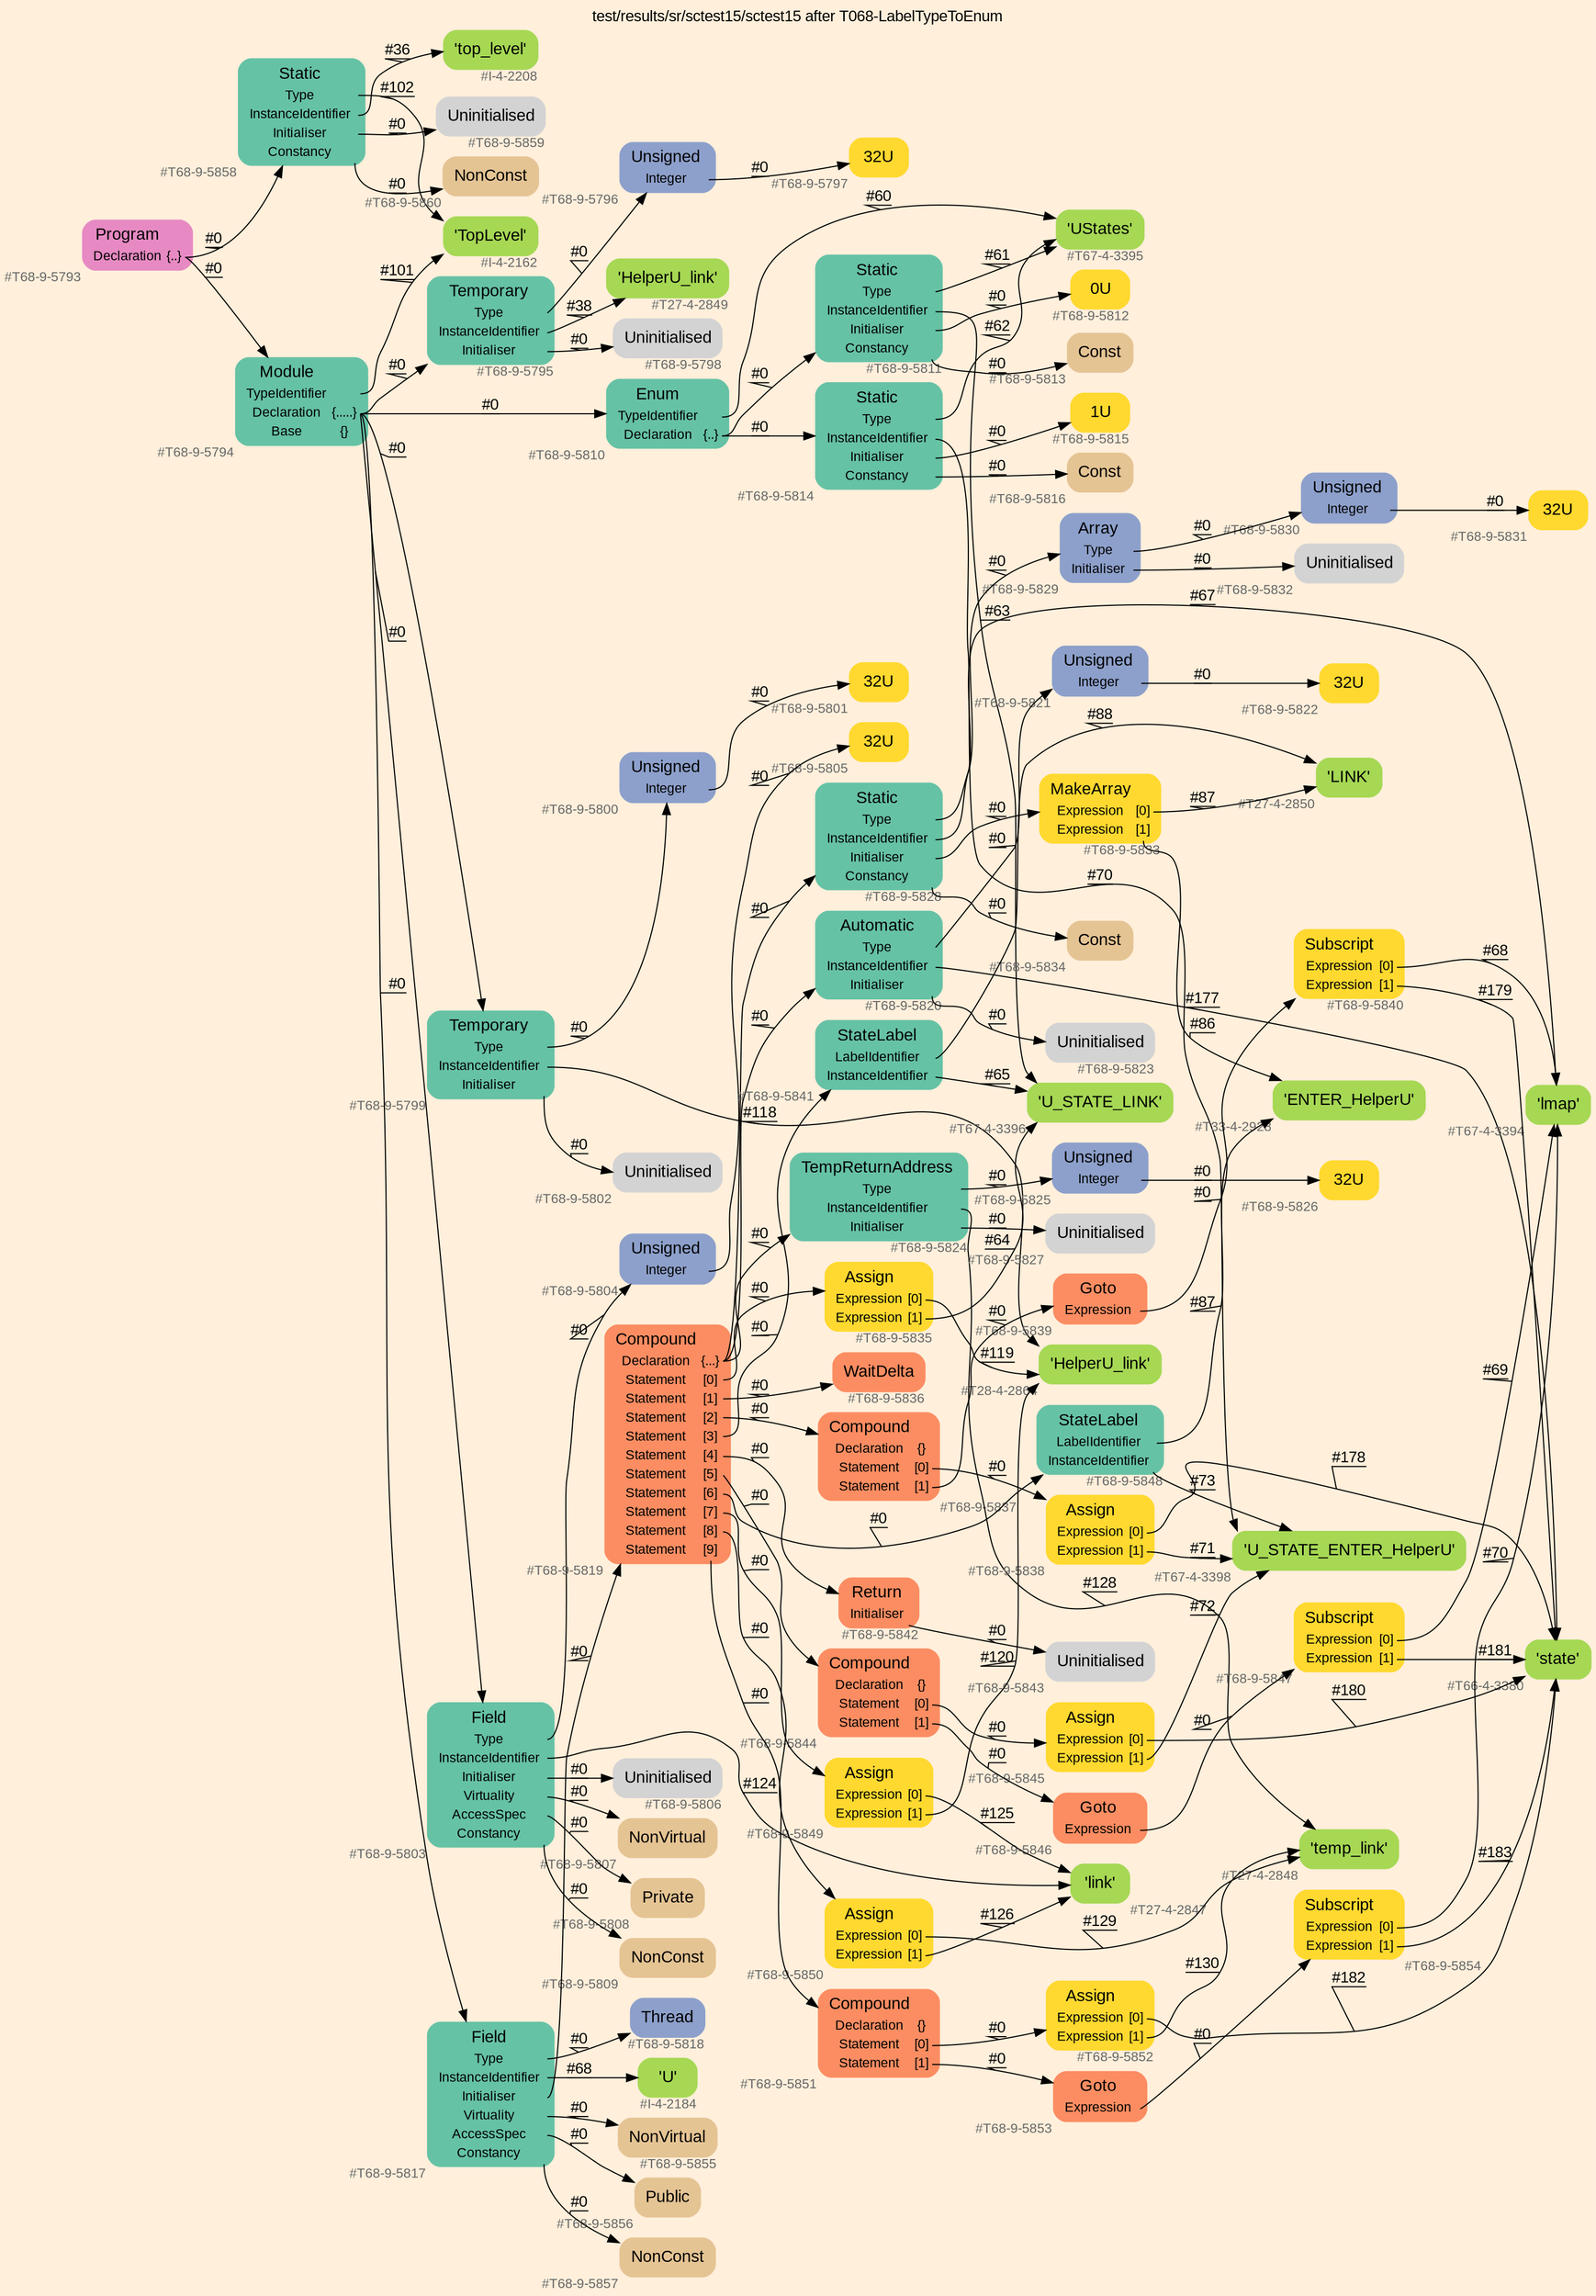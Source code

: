 digraph "test/results/sr/sctest15/sctest15 after T068-LabelTypeToEnum" {
label = "test/results/sr/sctest15/sctest15 after T068-LabelTypeToEnum"
labelloc = t
graph [
    rankdir = "LR"
    ranksep = 0.3
    bgcolor = antiquewhite1
    color = black
    fontcolor = black
    fontname = "Arial"
];
node [
    fontname = "Arial"
];
edge [
    fontname = "Arial"
];

// -------------------- node figure --------------------
// -------- block #T68-9-5793 ----------
"#T68-9-5793" [
    fillcolor = "/set28/4"
    xlabel = "#T68-9-5793"
    fontsize = "12"
    fontcolor = grey40
    shape = "plaintext"
    label = <<TABLE BORDER="0" CELLBORDER="0" CELLSPACING="0">
     <TR><TD><FONT COLOR="black" POINT-SIZE="15">Program</FONT></TD></TR>
     <TR><TD><FONT COLOR="black" POINT-SIZE="12">Declaration</FONT></TD><TD PORT="port0"><FONT COLOR="black" POINT-SIZE="12">{..}</FONT></TD></TR>
    </TABLE>>
    style = "rounded,filled"
];

// -------- block #T68-9-5794 ----------
"#T68-9-5794" [
    fillcolor = "/set28/1"
    xlabel = "#T68-9-5794"
    fontsize = "12"
    fontcolor = grey40
    shape = "plaintext"
    label = <<TABLE BORDER="0" CELLBORDER="0" CELLSPACING="0">
     <TR><TD><FONT COLOR="black" POINT-SIZE="15">Module</FONT></TD></TR>
     <TR><TD><FONT COLOR="black" POINT-SIZE="12">TypeIdentifier</FONT></TD><TD PORT="port0"></TD></TR>
     <TR><TD><FONT COLOR="black" POINT-SIZE="12">Declaration</FONT></TD><TD PORT="port1"><FONT COLOR="black" POINT-SIZE="12">{.....}</FONT></TD></TR>
     <TR><TD><FONT COLOR="black" POINT-SIZE="12">Base</FONT></TD><TD PORT="port2"><FONT COLOR="black" POINT-SIZE="12">{}</FONT></TD></TR>
    </TABLE>>
    style = "rounded,filled"
];

// -------- block #I-4-2162 ----------
"#I-4-2162" [
    fillcolor = "/set28/5"
    xlabel = "#I-4-2162"
    fontsize = "12"
    fontcolor = grey40
    shape = "plaintext"
    label = <<TABLE BORDER="0" CELLBORDER="0" CELLSPACING="0">
     <TR><TD><FONT COLOR="black" POINT-SIZE="15">'TopLevel'</FONT></TD></TR>
    </TABLE>>
    style = "rounded,filled"
];

// -------- block #T68-9-5795 ----------
"#T68-9-5795" [
    fillcolor = "/set28/1"
    xlabel = "#T68-9-5795"
    fontsize = "12"
    fontcolor = grey40
    shape = "plaintext"
    label = <<TABLE BORDER="0" CELLBORDER="0" CELLSPACING="0">
     <TR><TD><FONT COLOR="black" POINT-SIZE="15">Temporary</FONT></TD></TR>
     <TR><TD><FONT COLOR="black" POINT-SIZE="12">Type</FONT></TD><TD PORT="port0"></TD></TR>
     <TR><TD><FONT COLOR="black" POINT-SIZE="12">InstanceIdentifier</FONT></TD><TD PORT="port1"></TD></TR>
     <TR><TD><FONT COLOR="black" POINT-SIZE="12">Initialiser</FONT></TD><TD PORT="port2"></TD></TR>
    </TABLE>>
    style = "rounded,filled"
];

// -------- block #T68-9-5796 ----------
"#T68-9-5796" [
    fillcolor = "/set28/3"
    xlabel = "#T68-9-5796"
    fontsize = "12"
    fontcolor = grey40
    shape = "plaintext"
    label = <<TABLE BORDER="0" CELLBORDER="0" CELLSPACING="0">
     <TR><TD><FONT COLOR="black" POINT-SIZE="15">Unsigned</FONT></TD></TR>
     <TR><TD><FONT COLOR="black" POINT-SIZE="12">Integer</FONT></TD><TD PORT="port0"></TD></TR>
    </TABLE>>
    style = "rounded,filled"
];

// -------- block #T68-9-5797 ----------
"#T68-9-5797" [
    fillcolor = "/set28/6"
    xlabel = "#T68-9-5797"
    fontsize = "12"
    fontcolor = grey40
    shape = "plaintext"
    label = <<TABLE BORDER="0" CELLBORDER="0" CELLSPACING="0">
     <TR><TD><FONT COLOR="black" POINT-SIZE="15">32U</FONT></TD></TR>
    </TABLE>>
    style = "rounded,filled"
];

// -------- block #T27-4-2849 ----------
"#T27-4-2849" [
    fillcolor = "/set28/5"
    xlabel = "#T27-4-2849"
    fontsize = "12"
    fontcolor = grey40
    shape = "plaintext"
    label = <<TABLE BORDER="0" CELLBORDER="0" CELLSPACING="0">
     <TR><TD><FONT COLOR="black" POINT-SIZE="15">'HelperU_link'</FONT></TD></TR>
    </TABLE>>
    style = "rounded,filled"
];

// -------- block #T68-9-5798 ----------
"#T68-9-5798" [
    xlabel = "#T68-9-5798"
    fontsize = "12"
    fontcolor = grey40
    shape = "plaintext"
    label = <<TABLE BORDER="0" CELLBORDER="0" CELLSPACING="0">
     <TR><TD><FONT COLOR="black" POINT-SIZE="15">Uninitialised</FONT></TD></TR>
    </TABLE>>
    style = "rounded,filled"
];

// -------- block #T68-9-5799 ----------
"#T68-9-5799" [
    fillcolor = "/set28/1"
    xlabel = "#T68-9-5799"
    fontsize = "12"
    fontcolor = grey40
    shape = "plaintext"
    label = <<TABLE BORDER="0" CELLBORDER="0" CELLSPACING="0">
     <TR><TD><FONT COLOR="black" POINT-SIZE="15">Temporary</FONT></TD></TR>
     <TR><TD><FONT COLOR="black" POINT-SIZE="12">Type</FONT></TD><TD PORT="port0"></TD></TR>
     <TR><TD><FONT COLOR="black" POINT-SIZE="12">InstanceIdentifier</FONT></TD><TD PORT="port1"></TD></TR>
     <TR><TD><FONT COLOR="black" POINT-SIZE="12">Initialiser</FONT></TD><TD PORT="port2"></TD></TR>
    </TABLE>>
    style = "rounded,filled"
];

// -------- block #T68-9-5800 ----------
"#T68-9-5800" [
    fillcolor = "/set28/3"
    xlabel = "#T68-9-5800"
    fontsize = "12"
    fontcolor = grey40
    shape = "plaintext"
    label = <<TABLE BORDER="0" CELLBORDER="0" CELLSPACING="0">
     <TR><TD><FONT COLOR="black" POINT-SIZE="15">Unsigned</FONT></TD></TR>
     <TR><TD><FONT COLOR="black" POINT-SIZE="12">Integer</FONT></TD><TD PORT="port0"></TD></TR>
    </TABLE>>
    style = "rounded,filled"
];

// -------- block #T68-9-5801 ----------
"#T68-9-5801" [
    fillcolor = "/set28/6"
    xlabel = "#T68-9-5801"
    fontsize = "12"
    fontcolor = grey40
    shape = "plaintext"
    label = <<TABLE BORDER="0" CELLBORDER="0" CELLSPACING="0">
     <TR><TD><FONT COLOR="black" POINT-SIZE="15">32U</FONT></TD></TR>
    </TABLE>>
    style = "rounded,filled"
];

// -------- block #T28-4-2864 ----------
"#T28-4-2864" [
    fillcolor = "/set28/5"
    xlabel = "#T28-4-2864"
    fontsize = "12"
    fontcolor = grey40
    shape = "plaintext"
    label = <<TABLE BORDER="0" CELLBORDER="0" CELLSPACING="0">
     <TR><TD><FONT COLOR="black" POINT-SIZE="15">'HelperU_link'</FONT></TD></TR>
    </TABLE>>
    style = "rounded,filled"
];

// -------- block #T68-9-5802 ----------
"#T68-9-5802" [
    xlabel = "#T68-9-5802"
    fontsize = "12"
    fontcolor = grey40
    shape = "plaintext"
    label = <<TABLE BORDER="0" CELLBORDER="0" CELLSPACING="0">
     <TR><TD><FONT COLOR="black" POINT-SIZE="15">Uninitialised</FONT></TD></TR>
    </TABLE>>
    style = "rounded,filled"
];

// -------- block #T68-9-5803 ----------
"#T68-9-5803" [
    fillcolor = "/set28/1"
    xlabel = "#T68-9-5803"
    fontsize = "12"
    fontcolor = grey40
    shape = "plaintext"
    label = <<TABLE BORDER="0" CELLBORDER="0" CELLSPACING="0">
     <TR><TD><FONT COLOR="black" POINT-SIZE="15">Field</FONT></TD></TR>
     <TR><TD><FONT COLOR="black" POINT-SIZE="12">Type</FONT></TD><TD PORT="port0"></TD></TR>
     <TR><TD><FONT COLOR="black" POINT-SIZE="12">InstanceIdentifier</FONT></TD><TD PORT="port1"></TD></TR>
     <TR><TD><FONT COLOR="black" POINT-SIZE="12">Initialiser</FONT></TD><TD PORT="port2"></TD></TR>
     <TR><TD><FONT COLOR="black" POINT-SIZE="12">Virtuality</FONT></TD><TD PORT="port3"></TD></TR>
     <TR><TD><FONT COLOR="black" POINT-SIZE="12">AccessSpec</FONT></TD><TD PORT="port4"></TD></TR>
     <TR><TD><FONT COLOR="black" POINT-SIZE="12">Constancy</FONT></TD><TD PORT="port5"></TD></TR>
    </TABLE>>
    style = "rounded,filled"
];

// -------- block #T68-9-5804 ----------
"#T68-9-5804" [
    fillcolor = "/set28/3"
    xlabel = "#T68-9-5804"
    fontsize = "12"
    fontcolor = grey40
    shape = "plaintext"
    label = <<TABLE BORDER="0" CELLBORDER="0" CELLSPACING="0">
     <TR><TD><FONT COLOR="black" POINT-SIZE="15">Unsigned</FONT></TD></TR>
     <TR><TD><FONT COLOR="black" POINT-SIZE="12">Integer</FONT></TD><TD PORT="port0"></TD></TR>
    </TABLE>>
    style = "rounded,filled"
];

// -------- block #T68-9-5805 ----------
"#T68-9-5805" [
    fillcolor = "/set28/6"
    xlabel = "#T68-9-5805"
    fontsize = "12"
    fontcolor = grey40
    shape = "plaintext"
    label = <<TABLE BORDER="0" CELLBORDER="0" CELLSPACING="0">
     <TR><TD><FONT COLOR="black" POINT-SIZE="15">32U</FONT></TD></TR>
    </TABLE>>
    style = "rounded,filled"
];

// -------- block #T27-4-2847 ----------
"#T27-4-2847" [
    fillcolor = "/set28/5"
    xlabel = "#T27-4-2847"
    fontsize = "12"
    fontcolor = grey40
    shape = "plaintext"
    label = <<TABLE BORDER="0" CELLBORDER="0" CELLSPACING="0">
     <TR><TD><FONT COLOR="black" POINT-SIZE="15">'link'</FONT></TD></TR>
    </TABLE>>
    style = "rounded,filled"
];

// -------- block #T68-9-5806 ----------
"#T68-9-5806" [
    xlabel = "#T68-9-5806"
    fontsize = "12"
    fontcolor = grey40
    shape = "plaintext"
    label = <<TABLE BORDER="0" CELLBORDER="0" CELLSPACING="0">
     <TR><TD><FONT COLOR="black" POINT-SIZE="15">Uninitialised</FONT></TD></TR>
    </TABLE>>
    style = "rounded,filled"
];

// -------- block #T68-9-5807 ----------
"#T68-9-5807" [
    fillcolor = "/set28/7"
    xlabel = "#T68-9-5807"
    fontsize = "12"
    fontcolor = grey40
    shape = "plaintext"
    label = <<TABLE BORDER="0" CELLBORDER="0" CELLSPACING="0">
     <TR><TD><FONT COLOR="black" POINT-SIZE="15">NonVirtual</FONT></TD></TR>
    </TABLE>>
    style = "rounded,filled"
];

// -------- block #T68-9-5808 ----------
"#T68-9-5808" [
    fillcolor = "/set28/7"
    xlabel = "#T68-9-5808"
    fontsize = "12"
    fontcolor = grey40
    shape = "plaintext"
    label = <<TABLE BORDER="0" CELLBORDER="0" CELLSPACING="0">
     <TR><TD><FONT COLOR="black" POINT-SIZE="15">Private</FONT></TD></TR>
    </TABLE>>
    style = "rounded,filled"
];

// -------- block #T68-9-5809 ----------
"#T68-9-5809" [
    fillcolor = "/set28/7"
    xlabel = "#T68-9-5809"
    fontsize = "12"
    fontcolor = grey40
    shape = "plaintext"
    label = <<TABLE BORDER="0" CELLBORDER="0" CELLSPACING="0">
     <TR><TD><FONT COLOR="black" POINT-SIZE="15">NonConst</FONT></TD></TR>
    </TABLE>>
    style = "rounded,filled"
];

// -------- block #T68-9-5810 ----------
"#T68-9-5810" [
    fillcolor = "/set28/1"
    xlabel = "#T68-9-5810"
    fontsize = "12"
    fontcolor = grey40
    shape = "plaintext"
    label = <<TABLE BORDER="0" CELLBORDER="0" CELLSPACING="0">
     <TR><TD><FONT COLOR="black" POINT-SIZE="15">Enum</FONT></TD></TR>
     <TR><TD><FONT COLOR="black" POINT-SIZE="12">TypeIdentifier</FONT></TD><TD PORT="port0"></TD></TR>
     <TR><TD><FONT COLOR="black" POINT-SIZE="12">Declaration</FONT></TD><TD PORT="port1"><FONT COLOR="black" POINT-SIZE="12">{..}</FONT></TD></TR>
    </TABLE>>
    style = "rounded,filled"
];

// -------- block #T67-4-3395 ----------
"#T67-4-3395" [
    fillcolor = "/set28/5"
    xlabel = "#T67-4-3395"
    fontsize = "12"
    fontcolor = grey40
    shape = "plaintext"
    label = <<TABLE BORDER="0" CELLBORDER="0" CELLSPACING="0">
     <TR><TD><FONT COLOR="black" POINT-SIZE="15">'UStates'</FONT></TD></TR>
    </TABLE>>
    style = "rounded,filled"
];

// -------- block #T68-9-5811 ----------
"#T68-9-5811" [
    fillcolor = "/set28/1"
    xlabel = "#T68-9-5811"
    fontsize = "12"
    fontcolor = grey40
    shape = "plaintext"
    label = <<TABLE BORDER="0" CELLBORDER="0" CELLSPACING="0">
     <TR><TD><FONT COLOR="black" POINT-SIZE="15">Static</FONT></TD></TR>
     <TR><TD><FONT COLOR="black" POINT-SIZE="12">Type</FONT></TD><TD PORT="port0"></TD></TR>
     <TR><TD><FONT COLOR="black" POINT-SIZE="12">InstanceIdentifier</FONT></TD><TD PORT="port1"></TD></TR>
     <TR><TD><FONT COLOR="black" POINT-SIZE="12">Initialiser</FONT></TD><TD PORT="port2"></TD></TR>
     <TR><TD><FONT COLOR="black" POINT-SIZE="12">Constancy</FONT></TD><TD PORT="port3"></TD></TR>
    </TABLE>>
    style = "rounded,filled"
];

// -------- block #T67-4-3396 ----------
"#T67-4-3396" [
    fillcolor = "/set28/5"
    xlabel = "#T67-4-3396"
    fontsize = "12"
    fontcolor = grey40
    shape = "plaintext"
    label = <<TABLE BORDER="0" CELLBORDER="0" CELLSPACING="0">
     <TR><TD><FONT COLOR="black" POINT-SIZE="15">'U_STATE_LINK'</FONT></TD></TR>
    </TABLE>>
    style = "rounded,filled"
];

// -------- block #T68-9-5812 ----------
"#T68-9-5812" [
    fillcolor = "/set28/6"
    xlabel = "#T68-9-5812"
    fontsize = "12"
    fontcolor = grey40
    shape = "plaintext"
    label = <<TABLE BORDER="0" CELLBORDER="0" CELLSPACING="0">
     <TR><TD><FONT COLOR="black" POINT-SIZE="15">0U</FONT></TD></TR>
    </TABLE>>
    style = "rounded,filled"
];

// -------- block #T68-9-5813 ----------
"#T68-9-5813" [
    fillcolor = "/set28/7"
    xlabel = "#T68-9-5813"
    fontsize = "12"
    fontcolor = grey40
    shape = "plaintext"
    label = <<TABLE BORDER="0" CELLBORDER="0" CELLSPACING="0">
     <TR><TD><FONT COLOR="black" POINT-SIZE="15">Const</FONT></TD></TR>
    </TABLE>>
    style = "rounded,filled"
];

// -------- block #T68-9-5814 ----------
"#T68-9-5814" [
    fillcolor = "/set28/1"
    xlabel = "#T68-9-5814"
    fontsize = "12"
    fontcolor = grey40
    shape = "plaintext"
    label = <<TABLE BORDER="0" CELLBORDER="0" CELLSPACING="0">
     <TR><TD><FONT COLOR="black" POINT-SIZE="15">Static</FONT></TD></TR>
     <TR><TD><FONT COLOR="black" POINT-SIZE="12">Type</FONT></TD><TD PORT="port0"></TD></TR>
     <TR><TD><FONT COLOR="black" POINT-SIZE="12">InstanceIdentifier</FONT></TD><TD PORT="port1"></TD></TR>
     <TR><TD><FONT COLOR="black" POINT-SIZE="12">Initialiser</FONT></TD><TD PORT="port2"></TD></TR>
     <TR><TD><FONT COLOR="black" POINT-SIZE="12">Constancy</FONT></TD><TD PORT="port3"></TD></TR>
    </TABLE>>
    style = "rounded,filled"
];

// -------- block #T67-4-3398 ----------
"#T67-4-3398" [
    fillcolor = "/set28/5"
    xlabel = "#T67-4-3398"
    fontsize = "12"
    fontcolor = grey40
    shape = "plaintext"
    label = <<TABLE BORDER="0" CELLBORDER="0" CELLSPACING="0">
     <TR><TD><FONT COLOR="black" POINT-SIZE="15">'U_STATE_ENTER_HelperU'</FONT></TD></TR>
    </TABLE>>
    style = "rounded,filled"
];

// -------- block #T68-9-5815 ----------
"#T68-9-5815" [
    fillcolor = "/set28/6"
    xlabel = "#T68-9-5815"
    fontsize = "12"
    fontcolor = grey40
    shape = "plaintext"
    label = <<TABLE BORDER="0" CELLBORDER="0" CELLSPACING="0">
     <TR><TD><FONT COLOR="black" POINT-SIZE="15">1U</FONT></TD></TR>
    </TABLE>>
    style = "rounded,filled"
];

// -------- block #T68-9-5816 ----------
"#T68-9-5816" [
    fillcolor = "/set28/7"
    xlabel = "#T68-9-5816"
    fontsize = "12"
    fontcolor = grey40
    shape = "plaintext"
    label = <<TABLE BORDER="0" CELLBORDER="0" CELLSPACING="0">
     <TR><TD><FONT COLOR="black" POINT-SIZE="15">Const</FONT></TD></TR>
    </TABLE>>
    style = "rounded,filled"
];

// -------- block #T68-9-5817 ----------
"#T68-9-5817" [
    fillcolor = "/set28/1"
    xlabel = "#T68-9-5817"
    fontsize = "12"
    fontcolor = grey40
    shape = "plaintext"
    label = <<TABLE BORDER="0" CELLBORDER="0" CELLSPACING="0">
     <TR><TD><FONT COLOR="black" POINT-SIZE="15">Field</FONT></TD></TR>
     <TR><TD><FONT COLOR="black" POINT-SIZE="12">Type</FONT></TD><TD PORT="port0"></TD></TR>
     <TR><TD><FONT COLOR="black" POINT-SIZE="12">InstanceIdentifier</FONT></TD><TD PORT="port1"></TD></TR>
     <TR><TD><FONT COLOR="black" POINT-SIZE="12">Initialiser</FONT></TD><TD PORT="port2"></TD></TR>
     <TR><TD><FONT COLOR="black" POINT-SIZE="12">Virtuality</FONT></TD><TD PORT="port3"></TD></TR>
     <TR><TD><FONT COLOR="black" POINT-SIZE="12">AccessSpec</FONT></TD><TD PORT="port4"></TD></TR>
     <TR><TD><FONT COLOR="black" POINT-SIZE="12">Constancy</FONT></TD><TD PORT="port5"></TD></TR>
    </TABLE>>
    style = "rounded,filled"
];

// -------- block #T68-9-5818 ----------
"#T68-9-5818" [
    fillcolor = "/set28/3"
    xlabel = "#T68-9-5818"
    fontsize = "12"
    fontcolor = grey40
    shape = "plaintext"
    label = <<TABLE BORDER="0" CELLBORDER="0" CELLSPACING="0">
     <TR><TD><FONT COLOR="black" POINT-SIZE="15">Thread</FONT></TD></TR>
    </TABLE>>
    style = "rounded,filled"
];

// -------- block #I-4-2184 ----------
"#I-4-2184" [
    fillcolor = "/set28/5"
    xlabel = "#I-4-2184"
    fontsize = "12"
    fontcolor = grey40
    shape = "plaintext"
    label = <<TABLE BORDER="0" CELLBORDER="0" CELLSPACING="0">
     <TR><TD><FONT COLOR="black" POINT-SIZE="15">'U'</FONT></TD></TR>
    </TABLE>>
    style = "rounded,filled"
];

// -------- block #T68-9-5819 ----------
"#T68-9-5819" [
    fillcolor = "/set28/2"
    xlabel = "#T68-9-5819"
    fontsize = "12"
    fontcolor = grey40
    shape = "plaintext"
    label = <<TABLE BORDER="0" CELLBORDER="0" CELLSPACING="0">
     <TR><TD><FONT COLOR="black" POINT-SIZE="15">Compound</FONT></TD></TR>
     <TR><TD><FONT COLOR="black" POINT-SIZE="12">Declaration</FONT></TD><TD PORT="port0"><FONT COLOR="black" POINT-SIZE="12">{...}</FONT></TD></TR>
     <TR><TD><FONT COLOR="black" POINT-SIZE="12">Statement</FONT></TD><TD PORT="port1"><FONT COLOR="black" POINT-SIZE="12">[0]</FONT></TD></TR>
     <TR><TD><FONT COLOR="black" POINT-SIZE="12">Statement</FONT></TD><TD PORT="port2"><FONT COLOR="black" POINT-SIZE="12">[1]</FONT></TD></TR>
     <TR><TD><FONT COLOR="black" POINT-SIZE="12">Statement</FONT></TD><TD PORT="port3"><FONT COLOR="black" POINT-SIZE="12">[2]</FONT></TD></TR>
     <TR><TD><FONT COLOR="black" POINT-SIZE="12">Statement</FONT></TD><TD PORT="port4"><FONT COLOR="black" POINT-SIZE="12">[3]</FONT></TD></TR>
     <TR><TD><FONT COLOR="black" POINT-SIZE="12">Statement</FONT></TD><TD PORT="port5"><FONT COLOR="black" POINT-SIZE="12">[4]</FONT></TD></TR>
     <TR><TD><FONT COLOR="black" POINT-SIZE="12">Statement</FONT></TD><TD PORT="port6"><FONT COLOR="black" POINT-SIZE="12">[5]</FONT></TD></TR>
     <TR><TD><FONT COLOR="black" POINT-SIZE="12">Statement</FONT></TD><TD PORT="port7"><FONT COLOR="black" POINT-SIZE="12">[6]</FONT></TD></TR>
     <TR><TD><FONT COLOR="black" POINT-SIZE="12">Statement</FONT></TD><TD PORT="port8"><FONT COLOR="black" POINT-SIZE="12">[7]</FONT></TD></TR>
     <TR><TD><FONT COLOR="black" POINT-SIZE="12">Statement</FONT></TD><TD PORT="port9"><FONT COLOR="black" POINT-SIZE="12">[8]</FONT></TD></TR>
     <TR><TD><FONT COLOR="black" POINT-SIZE="12">Statement</FONT></TD><TD PORT="port10"><FONT COLOR="black" POINT-SIZE="12">[9]</FONT></TD></TR>
    </TABLE>>
    style = "rounded,filled"
];

// -------- block #T68-9-5820 ----------
"#T68-9-5820" [
    fillcolor = "/set28/1"
    xlabel = "#T68-9-5820"
    fontsize = "12"
    fontcolor = grey40
    shape = "plaintext"
    label = <<TABLE BORDER="0" CELLBORDER="0" CELLSPACING="0">
     <TR><TD><FONT COLOR="black" POINT-SIZE="15">Automatic</FONT></TD></TR>
     <TR><TD><FONT COLOR="black" POINT-SIZE="12">Type</FONT></TD><TD PORT="port0"></TD></TR>
     <TR><TD><FONT COLOR="black" POINT-SIZE="12">InstanceIdentifier</FONT></TD><TD PORT="port1"></TD></TR>
     <TR><TD><FONT COLOR="black" POINT-SIZE="12">Initialiser</FONT></TD><TD PORT="port2"></TD></TR>
    </TABLE>>
    style = "rounded,filled"
];

// -------- block #T68-9-5821 ----------
"#T68-9-5821" [
    fillcolor = "/set28/3"
    xlabel = "#T68-9-5821"
    fontsize = "12"
    fontcolor = grey40
    shape = "plaintext"
    label = <<TABLE BORDER="0" CELLBORDER="0" CELLSPACING="0">
     <TR><TD><FONT COLOR="black" POINT-SIZE="15">Unsigned</FONT></TD></TR>
     <TR><TD><FONT COLOR="black" POINT-SIZE="12">Integer</FONT></TD><TD PORT="port0"></TD></TR>
    </TABLE>>
    style = "rounded,filled"
];

// -------- block #T68-9-5822 ----------
"#T68-9-5822" [
    fillcolor = "/set28/6"
    xlabel = "#T68-9-5822"
    fontsize = "12"
    fontcolor = grey40
    shape = "plaintext"
    label = <<TABLE BORDER="0" CELLBORDER="0" CELLSPACING="0">
     <TR><TD><FONT COLOR="black" POINT-SIZE="15">32U</FONT></TD></TR>
    </TABLE>>
    style = "rounded,filled"
];

// -------- block #T66-4-3380 ----------
"#T66-4-3380" [
    fillcolor = "/set28/5"
    xlabel = "#T66-4-3380"
    fontsize = "12"
    fontcolor = grey40
    shape = "plaintext"
    label = <<TABLE BORDER="0" CELLBORDER="0" CELLSPACING="0">
     <TR><TD><FONT COLOR="black" POINT-SIZE="15">'state'</FONT></TD></TR>
    </TABLE>>
    style = "rounded,filled"
];

// -------- block #T68-9-5823 ----------
"#T68-9-5823" [
    xlabel = "#T68-9-5823"
    fontsize = "12"
    fontcolor = grey40
    shape = "plaintext"
    label = <<TABLE BORDER="0" CELLBORDER="0" CELLSPACING="0">
     <TR><TD><FONT COLOR="black" POINT-SIZE="15">Uninitialised</FONT></TD></TR>
    </TABLE>>
    style = "rounded,filled"
];

// -------- block #T68-9-5824 ----------
"#T68-9-5824" [
    fillcolor = "/set28/1"
    xlabel = "#T68-9-5824"
    fontsize = "12"
    fontcolor = grey40
    shape = "plaintext"
    label = <<TABLE BORDER="0" CELLBORDER="0" CELLSPACING="0">
     <TR><TD><FONT COLOR="black" POINT-SIZE="15">TempReturnAddress</FONT></TD></TR>
     <TR><TD><FONT COLOR="black" POINT-SIZE="12">Type</FONT></TD><TD PORT="port0"></TD></TR>
     <TR><TD><FONT COLOR="black" POINT-SIZE="12">InstanceIdentifier</FONT></TD><TD PORT="port1"></TD></TR>
     <TR><TD><FONT COLOR="black" POINT-SIZE="12">Initialiser</FONT></TD><TD PORT="port2"></TD></TR>
    </TABLE>>
    style = "rounded,filled"
];

// -------- block #T68-9-5825 ----------
"#T68-9-5825" [
    fillcolor = "/set28/3"
    xlabel = "#T68-9-5825"
    fontsize = "12"
    fontcolor = grey40
    shape = "plaintext"
    label = <<TABLE BORDER="0" CELLBORDER="0" CELLSPACING="0">
     <TR><TD><FONT COLOR="black" POINT-SIZE="15">Unsigned</FONT></TD></TR>
     <TR><TD><FONT COLOR="black" POINT-SIZE="12">Integer</FONT></TD><TD PORT="port0"></TD></TR>
    </TABLE>>
    style = "rounded,filled"
];

// -------- block #T68-9-5826 ----------
"#T68-9-5826" [
    fillcolor = "/set28/6"
    xlabel = "#T68-9-5826"
    fontsize = "12"
    fontcolor = grey40
    shape = "plaintext"
    label = <<TABLE BORDER="0" CELLBORDER="0" CELLSPACING="0">
     <TR><TD><FONT COLOR="black" POINT-SIZE="15">32U</FONT></TD></TR>
    </TABLE>>
    style = "rounded,filled"
];

// -------- block #T27-4-2848 ----------
"#T27-4-2848" [
    fillcolor = "/set28/5"
    xlabel = "#T27-4-2848"
    fontsize = "12"
    fontcolor = grey40
    shape = "plaintext"
    label = <<TABLE BORDER="0" CELLBORDER="0" CELLSPACING="0">
     <TR><TD><FONT COLOR="black" POINT-SIZE="15">'temp_link'</FONT></TD></TR>
    </TABLE>>
    style = "rounded,filled"
];

// -------- block #T68-9-5827 ----------
"#T68-9-5827" [
    xlabel = "#T68-9-5827"
    fontsize = "12"
    fontcolor = grey40
    shape = "plaintext"
    label = <<TABLE BORDER="0" CELLBORDER="0" CELLSPACING="0">
     <TR><TD><FONT COLOR="black" POINT-SIZE="15">Uninitialised</FONT></TD></TR>
    </TABLE>>
    style = "rounded,filled"
];

// -------- block #T68-9-5828 ----------
"#T68-9-5828" [
    fillcolor = "/set28/1"
    xlabel = "#T68-9-5828"
    fontsize = "12"
    fontcolor = grey40
    shape = "plaintext"
    label = <<TABLE BORDER="0" CELLBORDER="0" CELLSPACING="0">
     <TR><TD><FONT COLOR="black" POINT-SIZE="15">Static</FONT></TD></TR>
     <TR><TD><FONT COLOR="black" POINT-SIZE="12">Type</FONT></TD><TD PORT="port0"></TD></TR>
     <TR><TD><FONT COLOR="black" POINT-SIZE="12">InstanceIdentifier</FONT></TD><TD PORT="port1"></TD></TR>
     <TR><TD><FONT COLOR="black" POINT-SIZE="12">Initialiser</FONT></TD><TD PORT="port2"></TD></TR>
     <TR><TD><FONT COLOR="black" POINT-SIZE="12">Constancy</FONT></TD><TD PORT="port3"></TD></TR>
    </TABLE>>
    style = "rounded,filled"
];

// -------- block #T68-9-5829 ----------
"#T68-9-5829" [
    fillcolor = "/set28/3"
    xlabel = "#T68-9-5829"
    fontsize = "12"
    fontcolor = grey40
    shape = "plaintext"
    label = <<TABLE BORDER="0" CELLBORDER="0" CELLSPACING="0">
     <TR><TD><FONT COLOR="black" POINT-SIZE="15">Array</FONT></TD></TR>
     <TR><TD><FONT COLOR="black" POINT-SIZE="12">Type</FONT></TD><TD PORT="port0"></TD></TR>
     <TR><TD><FONT COLOR="black" POINT-SIZE="12">Initialiser</FONT></TD><TD PORT="port1"></TD></TR>
    </TABLE>>
    style = "rounded,filled"
];

// -------- block #T68-9-5830 ----------
"#T68-9-5830" [
    fillcolor = "/set28/3"
    xlabel = "#T68-9-5830"
    fontsize = "12"
    fontcolor = grey40
    shape = "plaintext"
    label = <<TABLE BORDER="0" CELLBORDER="0" CELLSPACING="0">
     <TR><TD><FONT COLOR="black" POINT-SIZE="15">Unsigned</FONT></TD></TR>
     <TR><TD><FONT COLOR="black" POINT-SIZE="12">Integer</FONT></TD><TD PORT="port0"></TD></TR>
    </TABLE>>
    style = "rounded,filled"
];

// -------- block #T68-9-5831 ----------
"#T68-9-5831" [
    fillcolor = "/set28/6"
    xlabel = "#T68-9-5831"
    fontsize = "12"
    fontcolor = grey40
    shape = "plaintext"
    label = <<TABLE BORDER="0" CELLBORDER="0" CELLSPACING="0">
     <TR><TD><FONT COLOR="black" POINT-SIZE="15">32U</FONT></TD></TR>
    </TABLE>>
    style = "rounded,filled"
];

// -------- block #T68-9-5832 ----------
"#T68-9-5832" [
    xlabel = "#T68-9-5832"
    fontsize = "12"
    fontcolor = grey40
    shape = "plaintext"
    label = <<TABLE BORDER="0" CELLBORDER="0" CELLSPACING="0">
     <TR><TD><FONT COLOR="black" POINT-SIZE="15">Uninitialised</FONT></TD></TR>
    </TABLE>>
    style = "rounded,filled"
];

// -------- block #T67-4-3394 ----------
"#T67-4-3394" [
    fillcolor = "/set28/5"
    xlabel = "#T67-4-3394"
    fontsize = "12"
    fontcolor = grey40
    shape = "plaintext"
    label = <<TABLE BORDER="0" CELLBORDER="0" CELLSPACING="0">
     <TR><TD><FONT COLOR="black" POINT-SIZE="15">'lmap'</FONT></TD></TR>
    </TABLE>>
    style = "rounded,filled"
];

// -------- block #T68-9-5833 ----------
"#T68-9-5833" [
    fillcolor = "/set28/6"
    xlabel = "#T68-9-5833"
    fontsize = "12"
    fontcolor = grey40
    shape = "plaintext"
    label = <<TABLE BORDER="0" CELLBORDER="0" CELLSPACING="0">
     <TR><TD><FONT COLOR="black" POINT-SIZE="15">MakeArray</FONT></TD></TR>
     <TR><TD><FONT COLOR="black" POINT-SIZE="12">Expression</FONT></TD><TD PORT="port0"><FONT COLOR="black" POINT-SIZE="12">[0]</FONT></TD></TR>
     <TR><TD><FONT COLOR="black" POINT-SIZE="12">Expression</FONT></TD><TD PORT="port1"><FONT COLOR="black" POINT-SIZE="12">[1]</FONT></TD></TR>
    </TABLE>>
    style = "rounded,filled"
];

// -------- block #T27-4-2850 ----------
"#T27-4-2850" [
    fillcolor = "/set28/5"
    xlabel = "#T27-4-2850"
    fontsize = "12"
    fontcolor = grey40
    shape = "plaintext"
    label = <<TABLE BORDER="0" CELLBORDER="0" CELLSPACING="0">
     <TR><TD><FONT COLOR="black" POINT-SIZE="15">'LINK'</FONT></TD></TR>
    </TABLE>>
    style = "rounded,filled"
];

// -------- block #T33-4-2928 ----------
"#T33-4-2928" [
    fillcolor = "/set28/5"
    xlabel = "#T33-4-2928"
    fontsize = "12"
    fontcolor = grey40
    shape = "plaintext"
    label = <<TABLE BORDER="0" CELLBORDER="0" CELLSPACING="0">
     <TR><TD><FONT COLOR="black" POINT-SIZE="15">'ENTER_HelperU'</FONT></TD></TR>
    </TABLE>>
    style = "rounded,filled"
];

// -------- block #T68-9-5834 ----------
"#T68-9-5834" [
    fillcolor = "/set28/7"
    xlabel = "#T68-9-5834"
    fontsize = "12"
    fontcolor = grey40
    shape = "plaintext"
    label = <<TABLE BORDER="0" CELLBORDER="0" CELLSPACING="0">
     <TR><TD><FONT COLOR="black" POINT-SIZE="15">Const</FONT></TD></TR>
    </TABLE>>
    style = "rounded,filled"
];

// -------- block #T68-9-5835 ----------
"#T68-9-5835" [
    fillcolor = "/set28/6"
    xlabel = "#T68-9-5835"
    fontsize = "12"
    fontcolor = grey40
    shape = "plaintext"
    label = <<TABLE BORDER="0" CELLBORDER="0" CELLSPACING="0">
     <TR><TD><FONT COLOR="black" POINT-SIZE="15">Assign</FONT></TD></TR>
     <TR><TD><FONT COLOR="black" POINT-SIZE="12">Expression</FONT></TD><TD PORT="port0"><FONT COLOR="black" POINT-SIZE="12">[0]</FONT></TD></TR>
     <TR><TD><FONT COLOR="black" POINT-SIZE="12">Expression</FONT></TD><TD PORT="port1"><FONT COLOR="black" POINT-SIZE="12">[1]</FONT></TD></TR>
    </TABLE>>
    style = "rounded,filled"
];

// -------- block #T68-9-5836 ----------
"#T68-9-5836" [
    fillcolor = "/set28/2"
    xlabel = "#T68-9-5836"
    fontsize = "12"
    fontcolor = grey40
    shape = "plaintext"
    label = <<TABLE BORDER="0" CELLBORDER="0" CELLSPACING="0">
     <TR><TD><FONT COLOR="black" POINT-SIZE="15">WaitDelta</FONT></TD></TR>
    </TABLE>>
    style = "rounded,filled"
];

// -------- block #T68-9-5837 ----------
"#T68-9-5837" [
    fillcolor = "/set28/2"
    xlabel = "#T68-9-5837"
    fontsize = "12"
    fontcolor = grey40
    shape = "plaintext"
    label = <<TABLE BORDER="0" CELLBORDER="0" CELLSPACING="0">
     <TR><TD><FONT COLOR="black" POINT-SIZE="15">Compound</FONT></TD></TR>
     <TR><TD><FONT COLOR="black" POINT-SIZE="12">Declaration</FONT></TD><TD PORT="port0"><FONT COLOR="black" POINT-SIZE="12">{}</FONT></TD></TR>
     <TR><TD><FONT COLOR="black" POINT-SIZE="12">Statement</FONT></TD><TD PORT="port1"><FONT COLOR="black" POINT-SIZE="12">[0]</FONT></TD></TR>
     <TR><TD><FONT COLOR="black" POINT-SIZE="12">Statement</FONT></TD><TD PORT="port2"><FONT COLOR="black" POINT-SIZE="12">[1]</FONT></TD></TR>
    </TABLE>>
    style = "rounded,filled"
];

// -------- block #T68-9-5838 ----------
"#T68-9-5838" [
    fillcolor = "/set28/6"
    xlabel = "#T68-9-5838"
    fontsize = "12"
    fontcolor = grey40
    shape = "plaintext"
    label = <<TABLE BORDER="0" CELLBORDER="0" CELLSPACING="0">
     <TR><TD><FONT COLOR="black" POINT-SIZE="15">Assign</FONT></TD></TR>
     <TR><TD><FONT COLOR="black" POINT-SIZE="12">Expression</FONT></TD><TD PORT="port0"><FONT COLOR="black" POINT-SIZE="12">[0]</FONT></TD></TR>
     <TR><TD><FONT COLOR="black" POINT-SIZE="12">Expression</FONT></TD><TD PORT="port1"><FONT COLOR="black" POINT-SIZE="12">[1]</FONT></TD></TR>
    </TABLE>>
    style = "rounded,filled"
];

// -------- block #T68-9-5839 ----------
"#T68-9-5839" [
    fillcolor = "/set28/2"
    xlabel = "#T68-9-5839"
    fontsize = "12"
    fontcolor = grey40
    shape = "plaintext"
    label = <<TABLE BORDER="0" CELLBORDER="0" CELLSPACING="0">
     <TR><TD><FONT COLOR="black" POINT-SIZE="15">Goto</FONT></TD></TR>
     <TR><TD><FONT COLOR="black" POINT-SIZE="12">Expression</FONT></TD><TD PORT="port0"></TD></TR>
    </TABLE>>
    style = "rounded,filled"
];

// -------- block #T68-9-5840 ----------
"#T68-9-5840" [
    fillcolor = "/set28/6"
    xlabel = "#T68-9-5840"
    fontsize = "12"
    fontcolor = grey40
    shape = "plaintext"
    label = <<TABLE BORDER="0" CELLBORDER="0" CELLSPACING="0">
     <TR><TD><FONT COLOR="black" POINT-SIZE="15">Subscript</FONT></TD></TR>
     <TR><TD><FONT COLOR="black" POINT-SIZE="12">Expression</FONT></TD><TD PORT="port0"><FONT COLOR="black" POINT-SIZE="12">[0]</FONT></TD></TR>
     <TR><TD><FONT COLOR="black" POINT-SIZE="12">Expression</FONT></TD><TD PORT="port1"><FONT COLOR="black" POINT-SIZE="12">[1]</FONT></TD></TR>
    </TABLE>>
    style = "rounded,filled"
];

// -------- block #T68-9-5841 ----------
"#T68-9-5841" [
    fillcolor = "/set28/1"
    xlabel = "#T68-9-5841"
    fontsize = "12"
    fontcolor = grey40
    shape = "plaintext"
    label = <<TABLE BORDER="0" CELLBORDER="0" CELLSPACING="0">
     <TR><TD><FONT COLOR="black" POINT-SIZE="15">StateLabel</FONT></TD></TR>
     <TR><TD><FONT COLOR="black" POINT-SIZE="12">LabelIdentifier</FONT></TD><TD PORT="port0"></TD></TR>
     <TR><TD><FONT COLOR="black" POINT-SIZE="12">InstanceIdentifier</FONT></TD><TD PORT="port1"></TD></TR>
    </TABLE>>
    style = "rounded,filled"
];

// -------- block #T68-9-5842 ----------
"#T68-9-5842" [
    fillcolor = "/set28/2"
    xlabel = "#T68-9-5842"
    fontsize = "12"
    fontcolor = grey40
    shape = "plaintext"
    label = <<TABLE BORDER="0" CELLBORDER="0" CELLSPACING="0">
     <TR><TD><FONT COLOR="black" POINT-SIZE="15">Return</FONT></TD></TR>
     <TR><TD><FONT COLOR="black" POINT-SIZE="12">Initialiser</FONT></TD><TD PORT="port0"></TD></TR>
    </TABLE>>
    style = "rounded,filled"
];

// -------- block #T68-9-5843 ----------
"#T68-9-5843" [
    xlabel = "#T68-9-5843"
    fontsize = "12"
    fontcolor = grey40
    shape = "plaintext"
    label = <<TABLE BORDER="0" CELLBORDER="0" CELLSPACING="0">
     <TR><TD><FONT COLOR="black" POINT-SIZE="15">Uninitialised</FONT></TD></TR>
    </TABLE>>
    style = "rounded,filled"
];

// -------- block #T68-9-5844 ----------
"#T68-9-5844" [
    fillcolor = "/set28/2"
    xlabel = "#T68-9-5844"
    fontsize = "12"
    fontcolor = grey40
    shape = "plaintext"
    label = <<TABLE BORDER="0" CELLBORDER="0" CELLSPACING="0">
     <TR><TD><FONT COLOR="black" POINT-SIZE="15">Compound</FONT></TD></TR>
     <TR><TD><FONT COLOR="black" POINT-SIZE="12">Declaration</FONT></TD><TD PORT="port0"><FONT COLOR="black" POINT-SIZE="12">{}</FONT></TD></TR>
     <TR><TD><FONT COLOR="black" POINT-SIZE="12">Statement</FONT></TD><TD PORT="port1"><FONT COLOR="black" POINT-SIZE="12">[0]</FONT></TD></TR>
     <TR><TD><FONT COLOR="black" POINT-SIZE="12">Statement</FONT></TD><TD PORT="port2"><FONT COLOR="black" POINT-SIZE="12">[1]</FONT></TD></TR>
    </TABLE>>
    style = "rounded,filled"
];

// -------- block #T68-9-5845 ----------
"#T68-9-5845" [
    fillcolor = "/set28/6"
    xlabel = "#T68-9-5845"
    fontsize = "12"
    fontcolor = grey40
    shape = "plaintext"
    label = <<TABLE BORDER="0" CELLBORDER="0" CELLSPACING="0">
     <TR><TD><FONT COLOR="black" POINT-SIZE="15">Assign</FONT></TD></TR>
     <TR><TD><FONT COLOR="black" POINT-SIZE="12">Expression</FONT></TD><TD PORT="port0"><FONT COLOR="black" POINT-SIZE="12">[0]</FONT></TD></TR>
     <TR><TD><FONT COLOR="black" POINT-SIZE="12">Expression</FONT></TD><TD PORT="port1"><FONT COLOR="black" POINT-SIZE="12">[1]</FONT></TD></TR>
    </TABLE>>
    style = "rounded,filled"
];

// -------- block #T68-9-5846 ----------
"#T68-9-5846" [
    fillcolor = "/set28/2"
    xlabel = "#T68-9-5846"
    fontsize = "12"
    fontcolor = grey40
    shape = "plaintext"
    label = <<TABLE BORDER="0" CELLBORDER="0" CELLSPACING="0">
     <TR><TD><FONT COLOR="black" POINT-SIZE="15">Goto</FONT></TD></TR>
     <TR><TD><FONT COLOR="black" POINT-SIZE="12">Expression</FONT></TD><TD PORT="port0"></TD></TR>
    </TABLE>>
    style = "rounded,filled"
];

// -------- block #T68-9-5847 ----------
"#T68-9-5847" [
    fillcolor = "/set28/6"
    xlabel = "#T68-9-5847"
    fontsize = "12"
    fontcolor = grey40
    shape = "plaintext"
    label = <<TABLE BORDER="0" CELLBORDER="0" CELLSPACING="0">
     <TR><TD><FONT COLOR="black" POINT-SIZE="15">Subscript</FONT></TD></TR>
     <TR><TD><FONT COLOR="black" POINT-SIZE="12">Expression</FONT></TD><TD PORT="port0"><FONT COLOR="black" POINT-SIZE="12">[0]</FONT></TD></TR>
     <TR><TD><FONT COLOR="black" POINT-SIZE="12">Expression</FONT></TD><TD PORT="port1"><FONT COLOR="black" POINT-SIZE="12">[1]</FONT></TD></TR>
    </TABLE>>
    style = "rounded,filled"
];

// -------- block #T68-9-5848 ----------
"#T68-9-5848" [
    fillcolor = "/set28/1"
    xlabel = "#T68-9-5848"
    fontsize = "12"
    fontcolor = grey40
    shape = "plaintext"
    label = <<TABLE BORDER="0" CELLBORDER="0" CELLSPACING="0">
     <TR><TD><FONT COLOR="black" POINT-SIZE="15">StateLabel</FONT></TD></TR>
     <TR><TD><FONT COLOR="black" POINT-SIZE="12">LabelIdentifier</FONT></TD><TD PORT="port0"></TD></TR>
     <TR><TD><FONT COLOR="black" POINT-SIZE="12">InstanceIdentifier</FONT></TD><TD PORT="port1"></TD></TR>
    </TABLE>>
    style = "rounded,filled"
];

// -------- block #T68-9-5849 ----------
"#T68-9-5849" [
    fillcolor = "/set28/6"
    xlabel = "#T68-9-5849"
    fontsize = "12"
    fontcolor = grey40
    shape = "plaintext"
    label = <<TABLE BORDER="0" CELLBORDER="0" CELLSPACING="0">
     <TR><TD><FONT COLOR="black" POINT-SIZE="15">Assign</FONT></TD></TR>
     <TR><TD><FONT COLOR="black" POINT-SIZE="12">Expression</FONT></TD><TD PORT="port0"><FONT COLOR="black" POINT-SIZE="12">[0]</FONT></TD></TR>
     <TR><TD><FONT COLOR="black" POINT-SIZE="12">Expression</FONT></TD><TD PORT="port1"><FONT COLOR="black" POINT-SIZE="12">[1]</FONT></TD></TR>
    </TABLE>>
    style = "rounded,filled"
];

// -------- block #T68-9-5850 ----------
"#T68-9-5850" [
    fillcolor = "/set28/6"
    xlabel = "#T68-9-5850"
    fontsize = "12"
    fontcolor = grey40
    shape = "plaintext"
    label = <<TABLE BORDER="0" CELLBORDER="0" CELLSPACING="0">
     <TR><TD><FONT COLOR="black" POINT-SIZE="15">Assign</FONT></TD></TR>
     <TR><TD><FONT COLOR="black" POINT-SIZE="12">Expression</FONT></TD><TD PORT="port0"><FONT COLOR="black" POINT-SIZE="12">[0]</FONT></TD></TR>
     <TR><TD><FONT COLOR="black" POINT-SIZE="12">Expression</FONT></TD><TD PORT="port1"><FONT COLOR="black" POINT-SIZE="12">[1]</FONT></TD></TR>
    </TABLE>>
    style = "rounded,filled"
];

// -------- block #T68-9-5851 ----------
"#T68-9-5851" [
    fillcolor = "/set28/2"
    xlabel = "#T68-9-5851"
    fontsize = "12"
    fontcolor = grey40
    shape = "plaintext"
    label = <<TABLE BORDER="0" CELLBORDER="0" CELLSPACING="0">
     <TR><TD><FONT COLOR="black" POINT-SIZE="15">Compound</FONT></TD></TR>
     <TR><TD><FONT COLOR="black" POINT-SIZE="12">Declaration</FONT></TD><TD PORT="port0"><FONT COLOR="black" POINT-SIZE="12">{}</FONT></TD></TR>
     <TR><TD><FONT COLOR="black" POINT-SIZE="12">Statement</FONT></TD><TD PORT="port1"><FONT COLOR="black" POINT-SIZE="12">[0]</FONT></TD></TR>
     <TR><TD><FONT COLOR="black" POINT-SIZE="12">Statement</FONT></TD><TD PORT="port2"><FONT COLOR="black" POINT-SIZE="12">[1]</FONT></TD></TR>
    </TABLE>>
    style = "rounded,filled"
];

// -------- block #T68-9-5852 ----------
"#T68-9-5852" [
    fillcolor = "/set28/6"
    xlabel = "#T68-9-5852"
    fontsize = "12"
    fontcolor = grey40
    shape = "plaintext"
    label = <<TABLE BORDER="0" CELLBORDER="0" CELLSPACING="0">
     <TR><TD><FONT COLOR="black" POINT-SIZE="15">Assign</FONT></TD></TR>
     <TR><TD><FONT COLOR="black" POINT-SIZE="12">Expression</FONT></TD><TD PORT="port0"><FONT COLOR="black" POINT-SIZE="12">[0]</FONT></TD></TR>
     <TR><TD><FONT COLOR="black" POINT-SIZE="12">Expression</FONT></TD><TD PORT="port1"><FONT COLOR="black" POINT-SIZE="12">[1]</FONT></TD></TR>
    </TABLE>>
    style = "rounded,filled"
];

// -------- block #T68-9-5853 ----------
"#T68-9-5853" [
    fillcolor = "/set28/2"
    xlabel = "#T68-9-5853"
    fontsize = "12"
    fontcolor = grey40
    shape = "plaintext"
    label = <<TABLE BORDER="0" CELLBORDER="0" CELLSPACING="0">
     <TR><TD><FONT COLOR="black" POINT-SIZE="15">Goto</FONT></TD></TR>
     <TR><TD><FONT COLOR="black" POINT-SIZE="12">Expression</FONT></TD><TD PORT="port0"></TD></TR>
    </TABLE>>
    style = "rounded,filled"
];

// -------- block #T68-9-5854 ----------
"#T68-9-5854" [
    fillcolor = "/set28/6"
    xlabel = "#T68-9-5854"
    fontsize = "12"
    fontcolor = grey40
    shape = "plaintext"
    label = <<TABLE BORDER="0" CELLBORDER="0" CELLSPACING="0">
     <TR><TD><FONT COLOR="black" POINT-SIZE="15">Subscript</FONT></TD></TR>
     <TR><TD><FONT COLOR="black" POINT-SIZE="12">Expression</FONT></TD><TD PORT="port0"><FONT COLOR="black" POINT-SIZE="12">[0]</FONT></TD></TR>
     <TR><TD><FONT COLOR="black" POINT-SIZE="12">Expression</FONT></TD><TD PORT="port1"><FONT COLOR="black" POINT-SIZE="12">[1]</FONT></TD></TR>
    </TABLE>>
    style = "rounded,filled"
];

// -------- block #T68-9-5855 ----------
"#T68-9-5855" [
    fillcolor = "/set28/7"
    xlabel = "#T68-9-5855"
    fontsize = "12"
    fontcolor = grey40
    shape = "plaintext"
    label = <<TABLE BORDER="0" CELLBORDER="0" CELLSPACING="0">
     <TR><TD><FONT COLOR="black" POINT-SIZE="15">NonVirtual</FONT></TD></TR>
    </TABLE>>
    style = "rounded,filled"
];

// -------- block #T68-9-5856 ----------
"#T68-9-5856" [
    fillcolor = "/set28/7"
    xlabel = "#T68-9-5856"
    fontsize = "12"
    fontcolor = grey40
    shape = "plaintext"
    label = <<TABLE BORDER="0" CELLBORDER="0" CELLSPACING="0">
     <TR><TD><FONT COLOR="black" POINT-SIZE="15">Public</FONT></TD></TR>
    </TABLE>>
    style = "rounded,filled"
];

// -------- block #T68-9-5857 ----------
"#T68-9-5857" [
    fillcolor = "/set28/7"
    xlabel = "#T68-9-5857"
    fontsize = "12"
    fontcolor = grey40
    shape = "plaintext"
    label = <<TABLE BORDER="0" CELLBORDER="0" CELLSPACING="0">
     <TR><TD><FONT COLOR="black" POINT-SIZE="15">NonConst</FONT></TD></TR>
    </TABLE>>
    style = "rounded,filled"
];

// -------- block #T68-9-5858 ----------
"#T68-9-5858" [
    fillcolor = "/set28/1"
    xlabel = "#T68-9-5858"
    fontsize = "12"
    fontcolor = grey40
    shape = "plaintext"
    label = <<TABLE BORDER="0" CELLBORDER="0" CELLSPACING="0">
     <TR><TD><FONT COLOR="black" POINT-SIZE="15">Static</FONT></TD></TR>
     <TR><TD><FONT COLOR="black" POINT-SIZE="12">Type</FONT></TD><TD PORT="port0"></TD></TR>
     <TR><TD><FONT COLOR="black" POINT-SIZE="12">InstanceIdentifier</FONT></TD><TD PORT="port1"></TD></TR>
     <TR><TD><FONT COLOR="black" POINT-SIZE="12">Initialiser</FONT></TD><TD PORT="port2"></TD></TR>
     <TR><TD><FONT COLOR="black" POINT-SIZE="12">Constancy</FONT></TD><TD PORT="port3"></TD></TR>
    </TABLE>>
    style = "rounded,filled"
];

// -------- block #I-4-2208 ----------
"#I-4-2208" [
    fillcolor = "/set28/5"
    xlabel = "#I-4-2208"
    fontsize = "12"
    fontcolor = grey40
    shape = "plaintext"
    label = <<TABLE BORDER="0" CELLBORDER="0" CELLSPACING="0">
     <TR><TD><FONT COLOR="black" POINT-SIZE="15">'top_level'</FONT></TD></TR>
    </TABLE>>
    style = "rounded,filled"
];

// -------- block #T68-9-5859 ----------
"#T68-9-5859" [
    xlabel = "#T68-9-5859"
    fontsize = "12"
    fontcolor = grey40
    shape = "plaintext"
    label = <<TABLE BORDER="0" CELLBORDER="0" CELLSPACING="0">
     <TR><TD><FONT COLOR="black" POINT-SIZE="15">Uninitialised</FONT></TD></TR>
    </TABLE>>
    style = "rounded,filled"
];

// -------- block #T68-9-5860 ----------
"#T68-9-5860" [
    fillcolor = "/set28/7"
    xlabel = "#T68-9-5860"
    fontsize = "12"
    fontcolor = grey40
    shape = "plaintext"
    label = <<TABLE BORDER="0" CELLBORDER="0" CELLSPACING="0">
     <TR><TD><FONT COLOR="black" POINT-SIZE="15">NonConst</FONT></TD></TR>
    </TABLE>>
    style = "rounded,filled"
];

"#T68-9-5793":port0 -> "#T68-9-5794" [
    label = "#0"
    decorate = true
    color = black
    fontcolor = black
];

"#T68-9-5793":port0 -> "#T68-9-5858" [
    label = "#0"
    decorate = true
    color = black
    fontcolor = black
];

"#T68-9-5794":port0 -> "#I-4-2162" [
    label = "#101"
    decorate = true
    color = black
    fontcolor = black
];

"#T68-9-5794":port1 -> "#T68-9-5795" [
    label = "#0"
    decorate = true
    color = black
    fontcolor = black
];

"#T68-9-5794":port1 -> "#T68-9-5799" [
    label = "#0"
    decorate = true
    color = black
    fontcolor = black
];

"#T68-9-5794":port1 -> "#T68-9-5803" [
    label = "#0"
    decorate = true
    color = black
    fontcolor = black
];

"#T68-9-5794":port1 -> "#T68-9-5810" [
    label = "#0"
    decorate = true
    color = black
    fontcolor = black
];

"#T68-9-5794":port1 -> "#T68-9-5817" [
    label = "#0"
    decorate = true
    color = black
    fontcolor = black
];

"#T68-9-5795":port0 -> "#T68-9-5796" [
    label = "#0"
    decorate = true
    color = black
    fontcolor = black
];

"#T68-9-5795":port1 -> "#T27-4-2849" [
    label = "#38"
    decorate = true
    color = black
    fontcolor = black
];

"#T68-9-5795":port2 -> "#T68-9-5798" [
    label = "#0"
    decorate = true
    color = black
    fontcolor = black
];

"#T68-9-5796":port0 -> "#T68-9-5797" [
    label = "#0"
    decorate = true
    color = black
    fontcolor = black
];

"#T68-9-5799":port0 -> "#T68-9-5800" [
    label = "#0"
    decorate = true
    color = black
    fontcolor = black
];

"#T68-9-5799":port1 -> "#T28-4-2864" [
    label = "#118"
    decorate = true
    color = black
    fontcolor = black
];

"#T68-9-5799":port2 -> "#T68-9-5802" [
    label = "#0"
    decorate = true
    color = black
    fontcolor = black
];

"#T68-9-5800":port0 -> "#T68-9-5801" [
    label = "#0"
    decorate = true
    color = black
    fontcolor = black
];

"#T68-9-5803":port0 -> "#T68-9-5804" [
    label = "#0"
    decorate = true
    color = black
    fontcolor = black
];

"#T68-9-5803":port1 -> "#T27-4-2847" [
    label = "#124"
    decorate = true
    color = black
    fontcolor = black
];

"#T68-9-5803":port2 -> "#T68-9-5806" [
    label = "#0"
    decorate = true
    color = black
    fontcolor = black
];

"#T68-9-5803":port3 -> "#T68-9-5807" [
    label = "#0"
    decorate = true
    color = black
    fontcolor = black
];

"#T68-9-5803":port4 -> "#T68-9-5808" [
    label = "#0"
    decorate = true
    color = black
    fontcolor = black
];

"#T68-9-5803":port5 -> "#T68-9-5809" [
    label = "#0"
    decorate = true
    color = black
    fontcolor = black
];

"#T68-9-5804":port0 -> "#T68-9-5805" [
    label = "#0"
    decorate = true
    color = black
    fontcolor = black
];

"#T68-9-5810":port0 -> "#T67-4-3395" [
    label = "#60"
    decorate = true
    color = black
    fontcolor = black
];

"#T68-9-5810":port1 -> "#T68-9-5811" [
    label = "#0"
    decorate = true
    color = black
    fontcolor = black
];

"#T68-9-5810":port1 -> "#T68-9-5814" [
    label = "#0"
    decorate = true
    color = black
    fontcolor = black
];

"#T68-9-5811":port0 -> "#T67-4-3395" [
    label = "#61"
    decorate = true
    color = black
    fontcolor = black
];

"#T68-9-5811":port1 -> "#T67-4-3396" [
    label = "#63"
    decorate = true
    color = black
    fontcolor = black
];

"#T68-9-5811":port2 -> "#T68-9-5812" [
    label = "#0"
    decorate = true
    color = black
    fontcolor = black
];

"#T68-9-5811":port3 -> "#T68-9-5813" [
    label = "#0"
    decorate = true
    color = black
    fontcolor = black
];

"#T68-9-5814":port0 -> "#T67-4-3395" [
    label = "#62"
    decorate = true
    color = black
    fontcolor = black
];

"#T68-9-5814":port1 -> "#T67-4-3398" [
    label = "#70"
    decorate = true
    color = black
    fontcolor = black
];

"#T68-9-5814":port2 -> "#T68-9-5815" [
    label = "#0"
    decorate = true
    color = black
    fontcolor = black
];

"#T68-9-5814":port3 -> "#T68-9-5816" [
    label = "#0"
    decorate = true
    color = black
    fontcolor = black
];

"#T68-9-5817":port0 -> "#T68-9-5818" [
    label = "#0"
    decorate = true
    color = black
    fontcolor = black
];

"#T68-9-5817":port1 -> "#I-4-2184" [
    label = "#68"
    decorate = true
    color = black
    fontcolor = black
];

"#T68-9-5817":port2 -> "#T68-9-5819" [
    label = "#0"
    decorate = true
    color = black
    fontcolor = black
];

"#T68-9-5817":port3 -> "#T68-9-5855" [
    label = "#0"
    decorate = true
    color = black
    fontcolor = black
];

"#T68-9-5817":port4 -> "#T68-9-5856" [
    label = "#0"
    decorate = true
    color = black
    fontcolor = black
];

"#T68-9-5817":port5 -> "#T68-9-5857" [
    label = "#0"
    decorate = true
    color = black
    fontcolor = black
];

"#T68-9-5819":port0 -> "#T68-9-5820" [
    label = "#0"
    decorate = true
    color = black
    fontcolor = black
];

"#T68-9-5819":port0 -> "#T68-9-5824" [
    label = "#0"
    decorate = true
    color = black
    fontcolor = black
];

"#T68-9-5819":port0 -> "#T68-9-5828" [
    label = "#0"
    decorate = true
    color = black
    fontcolor = black
];

"#T68-9-5819":port1 -> "#T68-9-5835" [
    label = "#0"
    decorate = true
    color = black
    fontcolor = black
];

"#T68-9-5819":port2 -> "#T68-9-5836" [
    label = "#0"
    decorate = true
    color = black
    fontcolor = black
];

"#T68-9-5819":port3 -> "#T68-9-5837" [
    label = "#0"
    decorate = true
    color = black
    fontcolor = black
];

"#T68-9-5819":port4 -> "#T68-9-5841" [
    label = "#0"
    decorate = true
    color = black
    fontcolor = black
];

"#T68-9-5819":port5 -> "#T68-9-5842" [
    label = "#0"
    decorate = true
    color = black
    fontcolor = black
];

"#T68-9-5819":port6 -> "#T68-9-5844" [
    label = "#0"
    decorate = true
    color = black
    fontcolor = black
];

"#T68-9-5819":port7 -> "#T68-9-5848" [
    label = "#0"
    decorate = true
    color = black
    fontcolor = black
];

"#T68-9-5819":port8 -> "#T68-9-5849" [
    label = "#0"
    decorate = true
    color = black
    fontcolor = black
];

"#T68-9-5819":port9 -> "#T68-9-5850" [
    label = "#0"
    decorate = true
    color = black
    fontcolor = black
];

"#T68-9-5819":port10 -> "#T68-9-5851" [
    label = "#0"
    decorate = true
    color = black
    fontcolor = black
];

"#T68-9-5820":port0 -> "#T68-9-5821" [
    label = "#0"
    decorate = true
    color = black
    fontcolor = black
];

"#T68-9-5820":port1 -> "#T66-4-3380" [
    label = "#177"
    decorate = true
    color = black
    fontcolor = black
];

"#T68-9-5820":port2 -> "#T68-9-5823" [
    label = "#0"
    decorate = true
    color = black
    fontcolor = black
];

"#T68-9-5821":port0 -> "#T68-9-5822" [
    label = "#0"
    decorate = true
    color = black
    fontcolor = black
];

"#T68-9-5824":port0 -> "#T68-9-5825" [
    label = "#0"
    decorate = true
    color = black
    fontcolor = black
];

"#T68-9-5824":port1 -> "#T27-4-2848" [
    label = "#128"
    decorate = true
    color = black
    fontcolor = black
];

"#T68-9-5824":port2 -> "#T68-9-5827" [
    label = "#0"
    decorate = true
    color = black
    fontcolor = black
];

"#T68-9-5825":port0 -> "#T68-9-5826" [
    label = "#0"
    decorate = true
    color = black
    fontcolor = black
];

"#T68-9-5828":port0 -> "#T68-9-5829" [
    label = "#0"
    decorate = true
    color = black
    fontcolor = black
];

"#T68-9-5828":port1 -> "#T67-4-3394" [
    label = "#67"
    decorate = true
    color = black
    fontcolor = black
];

"#T68-9-5828":port2 -> "#T68-9-5833" [
    label = "#0"
    decorate = true
    color = black
    fontcolor = black
];

"#T68-9-5828":port3 -> "#T68-9-5834" [
    label = "#0"
    decorate = true
    color = black
    fontcolor = black
];

"#T68-9-5829":port0 -> "#T68-9-5830" [
    label = "#0"
    decorate = true
    color = black
    fontcolor = black
];

"#T68-9-5829":port1 -> "#T68-9-5832" [
    label = "#0"
    decorate = true
    color = black
    fontcolor = black
];

"#T68-9-5830":port0 -> "#T68-9-5831" [
    label = "#0"
    decorate = true
    color = black
    fontcolor = black
];

"#T68-9-5833":port0 -> "#T27-4-2850" [
    label = "#87"
    decorate = true
    color = black
    fontcolor = black
];

"#T68-9-5833":port1 -> "#T33-4-2928" [
    label = "#86"
    decorate = true
    color = black
    fontcolor = black
];

"#T68-9-5835":port0 -> "#T28-4-2864" [
    label = "#119"
    decorate = true
    color = black
    fontcolor = black
];

"#T68-9-5835":port1 -> "#T67-4-3396" [
    label = "#64"
    decorate = true
    color = black
    fontcolor = black
];

"#T68-9-5837":port1 -> "#T68-9-5838" [
    label = "#0"
    decorate = true
    color = black
    fontcolor = black
];

"#T68-9-5837":port2 -> "#T68-9-5839" [
    label = "#0"
    decorate = true
    color = black
    fontcolor = black
];

"#T68-9-5838":port0 -> "#T66-4-3380" [
    label = "#178"
    decorate = true
    color = black
    fontcolor = black
];

"#T68-9-5838":port1 -> "#T67-4-3398" [
    label = "#71"
    decorate = true
    color = black
    fontcolor = black
];

"#T68-9-5839":port0 -> "#T68-9-5840" [
    label = "#0"
    decorate = true
    color = black
    fontcolor = black
];

"#T68-9-5840":port0 -> "#T67-4-3394" [
    label = "#68"
    decorate = true
    color = black
    fontcolor = black
];

"#T68-9-5840":port1 -> "#T66-4-3380" [
    label = "#179"
    decorate = true
    color = black
    fontcolor = black
];

"#T68-9-5841":port0 -> "#T27-4-2850" [
    label = "#88"
    decorate = true
    color = black
    fontcolor = black
];

"#T68-9-5841":port1 -> "#T67-4-3396" [
    label = "#65"
    decorate = true
    color = black
    fontcolor = black
];

"#T68-9-5842":port0 -> "#T68-9-5843" [
    label = "#0"
    decorate = true
    color = black
    fontcolor = black
];

"#T68-9-5844":port1 -> "#T68-9-5845" [
    label = "#0"
    decorate = true
    color = black
    fontcolor = black
];

"#T68-9-5844":port2 -> "#T68-9-5846" [
    label = "#0"
    decorate = true
    color = black
    fontcolor = black
];

"#T68-9-5845":port0 -> "#T66-4-3380" [
    label = "#180"
    decorate = true
    color = black
    fontcolor = black
];

"#T68-9-5845":port1 -> "#T67-4-3398" [
    label = "#72"
    decorate = true
    color = black
    fontcolor = black
];

"#T68-9-5846":port0 -> "#T68-9-5847" [
    label = "#0"
    decorate = true
    color = black
    fontcolor = black
];

"#T68-9-5847":port0 -> "#T67-4-3394" [
    label = "#69"
    decorate = true
    color = black
    fontcolor = black
];

"#T68-9-5847":port1 -> "#T66-4-3380" [
    label = "#181"
    decorate = true
    color = black
    fontcolor = black
];

"#T68-9-5848":port0 -> "#T33-4-2928" [
    label = "#87"
    decorate = true
    color = black
    fontcolor = black
];

"#T68-9-5848":port1 -> "#T67-4-3398" [
    label = "#73"
    decorate = true
    color = black
    fontcolor = black
];

"#T68-9-5849":port0 -> "#T27-4-2847" [
    label = "#125"
    decorate = true
    color = black
    fontcolor = black
];

"#T68-9-5849":port1 -> "#T28-4-2864" [
    label = "#120"
    decorate = true
    color = black
    fontcolor = black
];

"#T68-9-5850":port0 -> "#T27-4-2848" [
    label = "#129"
    decorate = true
    color = black
    fontcolor = black
];

"#T68-9-5850":port1 -> "#T27-4-2847" [
    label = "#126"
    decorate = true
    color = black
    fontcolor = black
];

"#T68-9-5851":port1 -> "#T68-9-5852" [
    label = "#0"
    decorate = true
    color = black
    fontcolor = black
];

"#T68-9-5851":port2 -> "#T68-9-5853" [
    label = "#0"
    decorate = true
    color = black
    fontcolor = black
];

"#T68-9-5852":port0 -> "#T66-4-3380" [
    label = "#182"
    decorate = true
    color = black
    fontcolor = black
];

"#T68-9-5852":port1 -> "#T27-4-2848" [
    label = "#130"
    decorate = true
    color = black
    fontcolor = black
];

"#T68-9-5853":port0 -> "#T68-9-5854" [
    label = "#0"
    decorate = true
    color = black
    fontcolor = black
];

"#T68-9-5854":port0 -> "#T67-4-3394" [
    label = "#70"
    decorate = true
    color = black
    fontcolor = black
];

"#T68-9-5854":port1 -> "#T66-4-3380" [
    label = "#183"
    decorate = true
    color = black
    fontcolor = black
];

"#T68-9-5858":port0 -> "#I-4-2162" [
    label = "#102"
    decorate = true
    color = black
    fontcolor = black
];

"#T68-9-5858":port1 -> "#I-4-2208" [
    label = "#36"
    decorate = true
    color = black
    fontcolor = black
];

"#T68-9-5858":port2 -> "#T68-9-5859" [
    label = "#0"
    decorate = true
    color = black
    fontcolor = black
];

"#T68-9-5858":port3 -> "#T68-9-5860" [
    label = "#0"
    decorate = true
    color = black
    fontcolor = black
];


}
